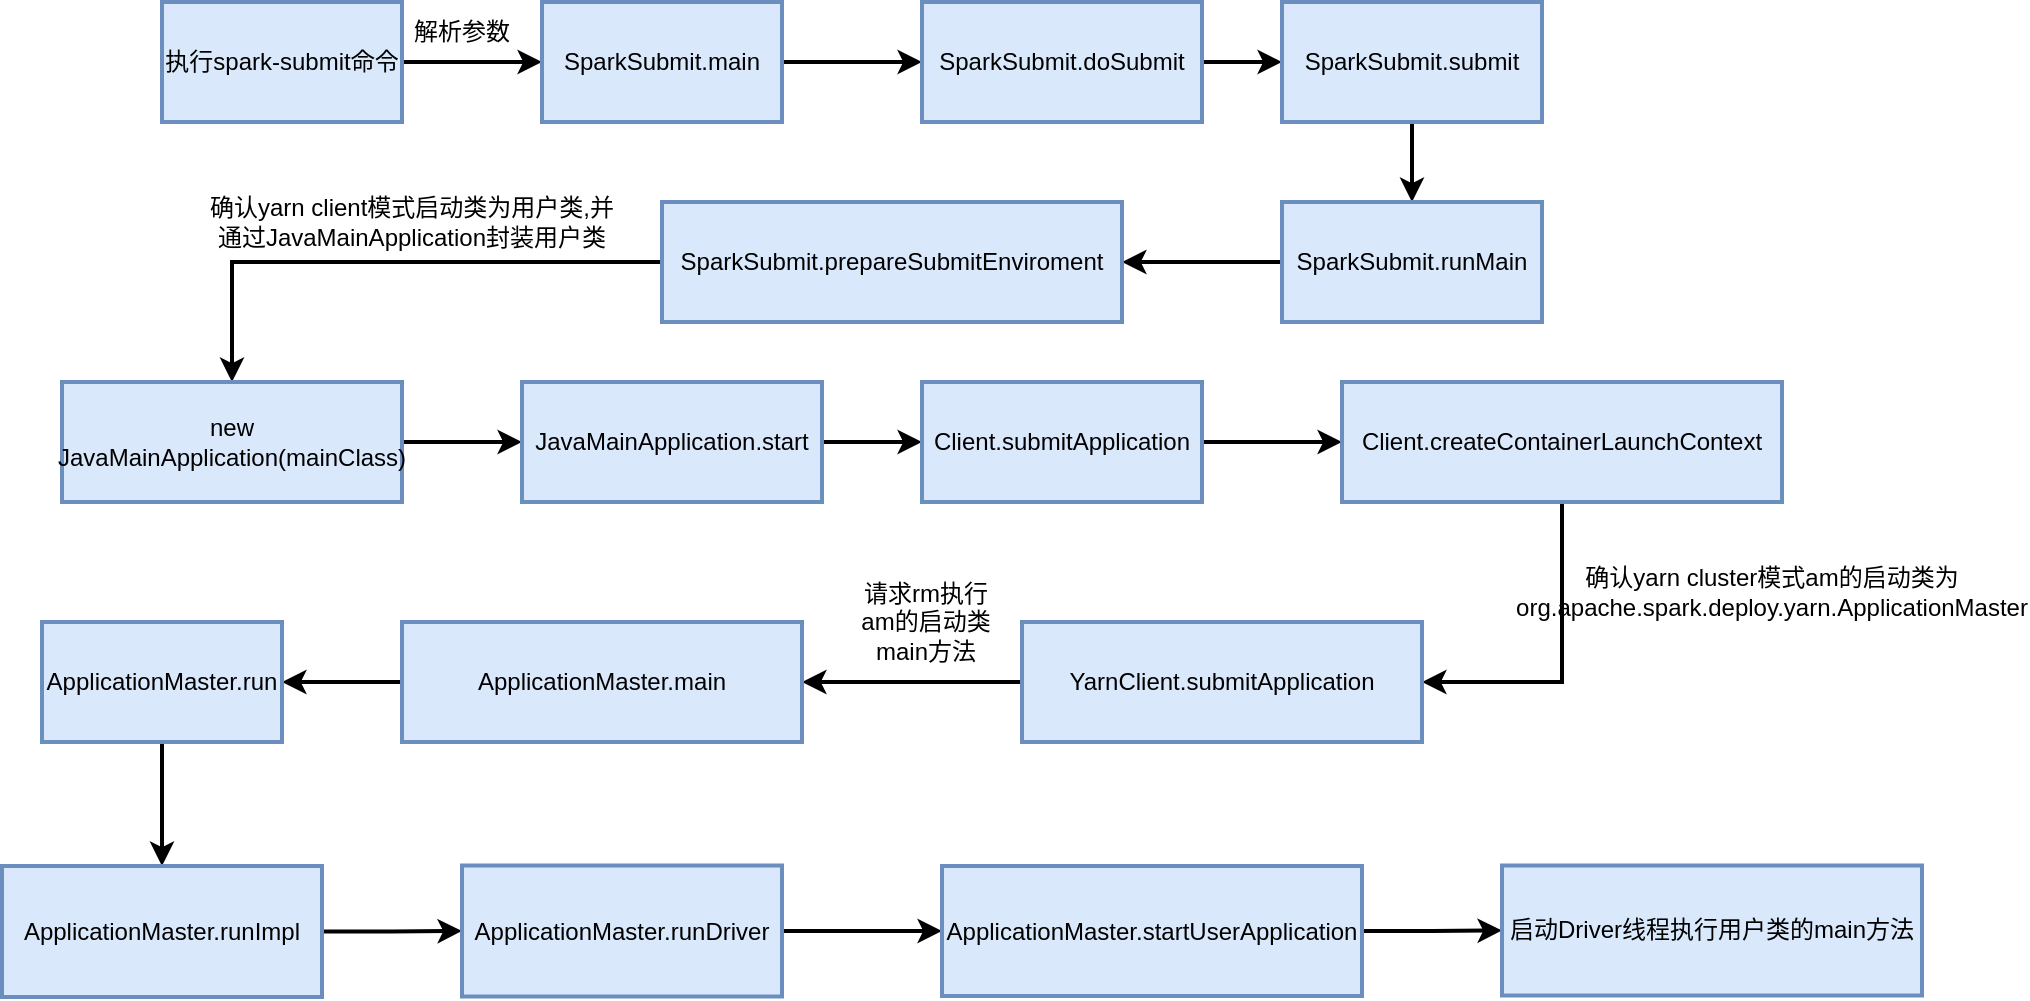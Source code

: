 <mxfile version="20.7.4" type="github"><diagram id="lPL1eORgBcBRwDBmHfiU" name="第 1 页"><mxGraphModel dx="1781" dy="616" grid="1" gridSize="10" guides="1" tooltips="1" connect="1" arrows="1" fold="1" page="1" pageScale="1" pageWidth="827" pageHeight="1169" math="0" shadow="0"><root><mxCell id="0"/><mxCell id="1" parent="0"/><mxCell id="lA6OXveAuLeEhnlW01Dz-3" value="" style="edgeStyle=orthogonalEdgeStyle;rounded=0;orthogonalLoop=1;jettySize=auto;html=1;strokeWidth=2;" parent="1" source="lA6OXveAuLeEhnlW01Dz-1" target="lA6OXveAuLeEhnlW01Dz-2" edge="1"><mxGeometry relative="1" as="geometry"/></mxCell><mxCell id="lA6OXveAuLeEhnlW01Dz-1" value="执行spark-submit命令" style="rounded=0;whiteSpace=wrap;html=1;fillColor=#dae8fc;strokeColor=#6c8ebf;strokeWidth=2;" parent="1" vertex="1"><mxGeometry x="70" y="120" width="120" height="60" as="geometry"/></mxCell><mxCell id="lA6OXveAuLeEhnlW01Dz-6" style="edgeStyle=orthogonalEdgeStyle;rounded=0;orthogonalLoop=1;jettySize=auto;html=1;entryX=0;entryY=0.5;entryDx=0;entryDy=0;strokeWidth=2;" parent="1" source="lA6OXveAuLeEhnlW01Dz-2" target="lA6OXveAuLeEhnlW01Dz-5" edge="1"><mxGeometry relative="1" as="geometry"/></mxCell><mxCell id="lA6OXveAuLeEhnlW01Dz-2" value="SparkSubmit.main" style="rounded=0;whiteSpace=wrap;html=1;fillColor=#dae8fc;strokeColor=#6c8ebf;strokeWidth=2;" parent="1" vertex="1"><mxGeometry x="260" y="120" width="120" height="60" as="geometry"/></mxCell><mxCell id="lA6OXveAuLeEhnlW01Dz-4" value="解析参数" style="text;html=1;strokeColor=none;fillColor=none;align=center;verticalAlign=middle;whiteSpace=wrap;rounded=0;strokeWidth=2;" parent="1" vertex="1"><mxGeometry x="190" y="120" width="60" height="30" as="geometry"/></mxCell><mxCell id="lA6OXveAuLeEhnlW01Dz-8" value="" style="edgeStyle=orthogonalEdgeStyle;rounded=0;orthogonalLoop=1;jettySize=auto;html=1;strokeWidth=2;" parent="1" source="lA6OXveAuLeEhnlW01Dz-5" target="lA6OXveAuLeEhnlW01Dz-7" edge="1"><mxGeometry relative="1" as="geometry"/></mxCell><mxCell id="lA6OXveAuLeEhnlW01Dz-5" value="SparkSubmit.doSubmit" style="rounded=0;whiteSpace=wrap;html=1;fillColor=#dae8fc;strokeColor=#6c8ebf;strokeWidth=2;" parent="1" vertex="1"><mxGeometry x="450" y="120" width="140" height="60" as="geometry"/></mxCell><mxCell id="lA6OXveAuLeEhnlW01Dz-10" style="edgeStyle=orthogonalEdgeStyle;rounded=0;orthogonalLoop=1;jettySize=auto;html=1;entryX=0.5;entryY=0;entryDx=0;entryDy=0;strokeWidth=2;" parent="1" source="lA6OXveAuLeEhnlW01Dz-7" target="lA6OXveAuLeEhnlW01Dz-9" edge="1"><mxGeometry relative="1" as="geometry"/></mxCell><mxCell id="lA6OXveAuLeEhnlW01Dz-7" value="SparkSubmit.submit" style="rounded=0;whiteSpace=wrap;html=1;fillColor=#dae8fc;strokeColor=#6c8ebf;strokeWidth=2;" parent="1" vertex="1"><mxGeometry x="630" y="120" width="130" height="60" as="geometry"/></mxCell><mxCell id="lA6OXveAuLeEhnlW01Dz-12" value="" style="edgeStyle=orthogonalEdgeStyle;rounded=0;orthogonalLoop=1;jettySize=auto;html=1;strokeWidth=2;" parent="1" source="lA6OXveAuLeEhnlW01Dz-9" target="lA6OXveAuLeEhnlW01Dz-11" edge="1"><mxGeometry relative="1" as="geometry"/></mxCell><mxCell id="lA6OXveAuLeEhnlW01Dz-9" value="SparkSubmit.runMain" style="rounded=0;whiteSpace=wrap;html=1;fillColor=#dae8fc;strokeColor=#6c8ebf;strokeWidth=2;" parent="1" vertex="1"><mxGeometry x="630" y="220" width="130" height="60" as="geometry"/></mxCell><mxCell id="lA6OXveAuLeEhnlW01Dz-15" style="edgeStyle=orthogonalEdgeStyle;rounded=0;orthogonalLoop=1;jettySize=auto;html=1;entryX=0.5;entryY=0;entryDx=0;entryDy=0;strokeWidth=2;" parent="1" source="lA6OXveAuLeEhnlW01Dz-11" target="lA6OXveAuLeEhnlW01Dz-14" edge="1"><mxGeometry relative="1" as="geometry"/></mxCell><mxCell id="lA6OXveAuLeEhnlW01Dz-11" value="SparkSubmit.prepareSubmitEnviroment" style="rounded=0;whiteSpace=wrap;html=1;fillColor=#dae8fc;strokeColor=#6c8ebf;strokeWidth=2;" parent="1" vertex="1"><mxGeometry x="320" y="220" width="230" height="60" as="geometry"/></mxCell><mxCell id="lA6OXveAuLeEhnlW01Dz-20" style="edgeStyle=orthogonalEdgeStyle;rounded=0;orthogonalLoop=1;jettySize=auto;html=1;entryX=0;entryY=0.5;entryDx=0;entryDy=0;strokeWidth=2;" parent="1" source="lA6OXveAuLeEhnlW01Dz-14" target="lA6OXveAuLeEhnlW01Dz-19" edge="1"><mxGeometry relative="1" as="geometry"/></mxCell><mxCell id="lA6OXveAuLeEhnlW01Dz-14" value="new JavaMainApplication(mainClass)" style="rounded=0;whiteSpace=wrap;html=1;fillColor=#dae8fc;strokeColor=#6c8ebf;strokeWidth=2;" parent="1" vertex="1"><mxGeometry x="20" y="310" width="170" height="60" as="geometry"/></mxCell><mxCell id="lA6OXveAuLeEhnlW01Dz-16" value="确认yarn client模式启动类为用户类,并通过JavaMainApplication封装用户类" style="text;html=1;strokeColor=none;fillColor=none;align=center;verticalAlign=middle;whiteSpace=wrap;rounded=0;strokeWidth=2;" parent="1" vertex="1"><mxGeometry x="90" y="220" width="210" height="20" as="geometry"/></mxCell><mxCell id="lA6OXveAuLeEhnlW01Dz-22" value="" style="edgeStyle=orthogonalEdgeStyle;rounded=0;orthogonalLoop=1;jettySize=auto;html=1;strokeWidth=2;" parent="1" source="lA6OXveAuLeEhnlW01Dz-19" target="lA6OXveAuLeEhnlW01Dz-21" edge="1"><mxGeometry relative="1" as="geometry"/></mxCell><mxCell id="lA6OXveAuLeEhnlW01Dz-19" value="JavaMainApplication.start" style="rounded=0;whiteSpace=wrap;html=1;fillColor=#dae8fc;strokeColor=#6c8ebf;strokeWidth=2;" parent="1" vertex="1"><mxGeometry x="250" y="310" width="150" height="60" as="geometry"/></mxCell><mxCell id="lA6OXveAuLeEhnlW01Dz-24" value="" style="edgeStyle=orthogonalEdgeStyle;rounded=0;orthogonalLoop=1;jettySize=auto;html=1;strokeWidth=2;" parent="1" source="lA6OXveAuLeEhnlW01Dz-21" target="lA6OXveAuLeEhnlW01Dz-23" edge="1"><mxGeometry relative="1" as="geometry"/></mxCell><mxCell id="lA6OXveAuLeEhnlW01Dz-21" value="Client.submitApplication" style="rounded=0;whiteSpace=wrap;html=1;fillColor=#dae8fc;strokeColor=#6c8ebf;strokeWidth=2;" parent="1" vertex="1"><mxGeometry x="450" y="310" width="140" height="60" as="geometry"/></mxCell><mxCell id="lA6OXveAuLeEhnlW01Dz-26" style="edgeStyle=orthogonalEdgeStyle;rounded=0;orthogonalLoop=1;jettySize=auto;html=1;entryX=1;entryY=0.5;entryDx=0;entryDy=0;strokeWidth=2;" parent="1" source="lA6OXveAuLeEhnlW01Dz-23" target="lA6OXveAuLeEhnlW01Dz-25" edge="1"><mxGeometry relative="1" as="geometry"/></mxCell><mxCell id="lA6OXveAuLeEhnlW01Dz-23" value="Client.createContainerLaunchContext" style="rounded=0;whiteSpace=wrap;html=1;fillColor=#dae8fc;strokeColor=#6c8ebf;strokeWidth=2;" parent="1" vertex="1"><mxGeometry x="660" y="310" width="220" height="60" as="geometry"/></mxCell><mxCell id="lA6OXveAuLeEhnlW01Dz-30" style="edgeStyle=orthogonalEdgeStyle;rounded=0;orthogonalLoop=1;jettySize=auto;html=1;entryX=1;entryY=0.5;entryDx=0;entryDy=0;strokeWidth=2;" parent="1" source="lA6OXveAuLeEhnlW01Dz-25" target="lA6OXveAuLeEhnlW01Dz-29" edge="1"><mxGeometry relative="1" as="geometry"/></mxCell><mxCell id="lA6OXveAuLeEhnlW01Dz-25" value="YarnClient.submitApplication" style="rounded=0;whiteSpace=wrap;html=1;fillColor=#dae8fc;strokeColor=#6c8ebf;strokeWidth=2;" parent="1" vertex="1"><mxGeometry x="500" y="430" width="200" height="60" as="geometry"/></mxCell><mxCell id="lA6OXveAuLeEhnlW01Dz-27" value="确认yarn cluster模式am的启动类为org.apache.spark.deploy.yarn.ApplicationMaster" style="text;html=1;strokeColor=none;fillColor=none;align=center;verticalAlign=middle;whiteSpace=wrap;rounded=0;strokeWidth=2;" parent="1" vertex="1"><mxGeometry x="840" y="400" width="70" height="30" as="geometry"/></mxCell><mxCell id="lA6OXveAuLeEhnlW01Dz-33" style="edgeStyle=orthogonalEdgeStyle;rounded=0;orthogonalLoop=1;jettySize=auto;html=1;entryX=1;entryY=0.5;entryDx=0;entryDy=0;strokeWidth=2;" parent="1" source="lA6OXveAuLeEhnlW01Dz-29" target="lA6OXveAuLeEhnlW01Dz-32" edge="1"><mxGeometry relative="1" as="geometry"/></mxCell><mxCell id="lA6OXveAuLeEhnlW01Dz-29" value="ApplicationMaster.main" style="rounded=0;whiteSpace=wrap;html=1;fillColor=#dae8fc;strokeColor=#6c8ebf;strokeWidth=2;" parent="1" vertex="1"><mxGeometry x="190" y="430" width="200" height="60" as="geometry"/></mxCell><mxCell id="lA6OXveAuLeEhnlW01Dz-31" value="请求rm执行am的启动类main方法" style="text;html=1;strokeColor=none;fillColor=none;align=center;verticalAlign=middle;whiteSpace=wrap;rounded=0;strokeWidth=2;" parent="1" vertex="1"><mxGeometry x="414" y="420" width="76" height="20" as="geometry"/></mxCell><mxCell id="lA6OXveAuLeEhnlW01Dz-35" style="edgeStyle=orthogonalEdgeStyle;rounded=0;orthogonalLoop=1;jettySize=auto;html=1;exitX=0.5;exitY=1;exitDx=0;exitDy=0;entryX=0.5;entryY=0;entryDx=0;entryDy=0;strokeWidth=2;" parent="1" source="lA6OXveAuLeEhnlW01Dz-32" target="lA6OXveAuLeEhnlW01Dz-34" edge="1"><mxGeometry relative="1" as="geometry"/></mxCell><mxCell id="lA6OXveAuLeEhnlW01Dz-32" value="ApplicationMaster.run" style="rounded=0;whiteSpace=wrap;html=1;fillColor=#dae8fc;strokeColor=#6c8ebf;strokeWidth=2;" parent="1" vertex="1"><mxGeometry x="10" y="430" width="120" height="60" as="geometry"/></mxCell><mxCell id="lA6OXveAuLeEhnlW01Dz-37" style="edgeStyle=orthogonalEdgeStyle;rounded=0;orthogonalLoop=1;jettySize=auto;html=1;entryX=0;entryY=0.5;entryDx=0;entryDy=0;strokeWidth=2;" parent="1" source="lA6OXveAuLeEhnlW01Dz-34" target="lA6OXveAuLeEhnlW01Dz-36" edge="1"><mxGeometry relative="1" as="geometry"/></mxCell><mxCell id="lA6OXveAuLeEhnlW01Dz-34" value="ApplicationMaster.runImpl" style="rounded=0;whiteSpace=wrap;html=1;fillColor=#dae8fc;strokeColor=#6c8ebf;strokeWidth=2;" parent="1" vertex="1"><mxGeometry x="-10" y="552" width="160" height="65.5" as="geometry"/></mxCell><mxCell id="lA6OXveAuLeEhnlW01Dz-39" style="edgeStyle=orthogonalEdgeStyle;rounded=0;orthogonalLoop=1;jettySize=auto;html=1;exitX=1;exitY=0.5;exitDx=0;exitDy=0;entryX=0;entryY=0.5;entryDx=0;entryDy=0;strokeWidth=2;" parent="1" source="lA6OXveAuLeEhnlW01Dz-36" target="lA6OXveAuLeEhnlW01Dz-38" edge="1"><mxGeometry relative="1" as="geometry"/></mxCell><mxCell id="lA6OXveAuLeEhnlW01Dz-36" value="ApplicationMaster.runDriver" style="rounded=0;whiteSpace=wrap;html=1;fillColor=#dae8fc;strokeColor=#6c8ebf;strokeWidth=2;" parent="1" vertex="1"><mxGeometry x="220" y="551.75" width="160" height="65.5" as="geometry"/></mxCell><mxCell id="lA6OXveAuLeEhnlW01Dz-41" style="edgeStyle=orthogonalEdgeStyle;rounded=0;orthogonalLoop=1;jettySize=auto;html=1;exitX=1;exitY=0.5;exitDx=0;exitDy=0;entryX=0;entryY=0.5;entryDx=0;entryDy=0;strokeWidth=2;" parent="1" source="lA6OXveAuLeEhnlW01Dz-38" target="lA6OXveAuLeEhnlW01Dz-40" edge="1"><mxGeometry relative="1" as="geometry"/></mxCell><mxCell id="lA6OXveAuLeEhnlW01Dz-38" value="ApplicationMaster.startUserApplication" style="rounded=0;whiteSpace=wrap;html=1;fillColor=#dae8fc;strokeColor=#6c8ebf;strokeWidth=2;" parent="1" vertex="1"><mxGeometry x="460" y="552" width="210" height="65" as="geometry"/></mxCell><mxCell id="lA6OXveAuLeEhnlW01Dz-40" value="启动Driver线程执行用户类的main方法" style="rounded=0;whiteSpace=wrap;html=1;fillColor=#dae8fc;strokeColor=#6c8ebf;strokeWidth=2;" parent="1" vertex="1"><mxGeometry x="740" y="551.75" width="210" height="65" as="geometry"/></mxCell></root></mxGraphModel></diagram></mxfile>